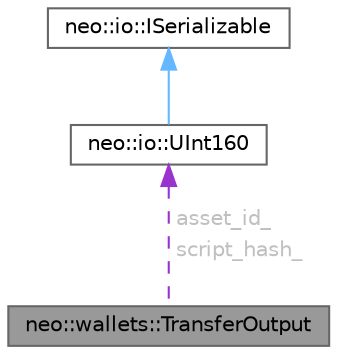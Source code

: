digraph "neo::wallets::TransferOutput"
{
 // LATEX_PDF_SIZE
  bgcolor="transparent";
  edge [fontname=Helvetica,fontsize=10,labelfontname=Helvetica,labelfontsize=10];
  node [fontname=Helvetica,fontsize=10,shape=box,height=0.2,width=0.4];
  Node1 [id="Node000001",label="neo::wallets::TransferOutput",height=0.2,width=0.4,color="gray40", fillcolor="grey60", style="filled", fontcolor="black",tooltip="Represents an output for transferring assets."];
  Node2 -> Node1 [id="edge3_Node000001_Node000002",dir="back",color="darkorchid3",style="dashed",tooltip=" ",label=<<TABLE CELLBORDER="0" BORDER="0"><TR><TD VALIGN="top" ALIGN="LEFT" CELLPADDING="1" CELLSPACING="0">asset_id_</TD></TR>
<TR><TD VALIGN="top" ALIGN="LEFT" CELLPADDING="1" CELLSPACING="0">script_hash_</TD></TR>
</TABLE>> ,fontcolor="grey" ];
  Node2 [id="Node000002",label="neo::io::UInt160",height=0.2,width=0.4,color="gray40", fillcolor="white", style="filled",URL="$classneo_1_1io_1_1_u_int160.html",tooltip="Represents a 160-bit unsigned integer."];
  Node3 -> Node2 [id="edge4_Node000002_Node000003",dir="back",color="steelblue1",style="solid",tooltip=" "];
  Node3 [id="Node000003",label="neo::io::ISerializable",height=0.2,width=0.4,color="gray40", fillcolor="white", style="filled",URL="$classneo_1_1io_1_1_i_serializable.html",tooltip="Interface for objects that can be serialized/deserialized."];
}
